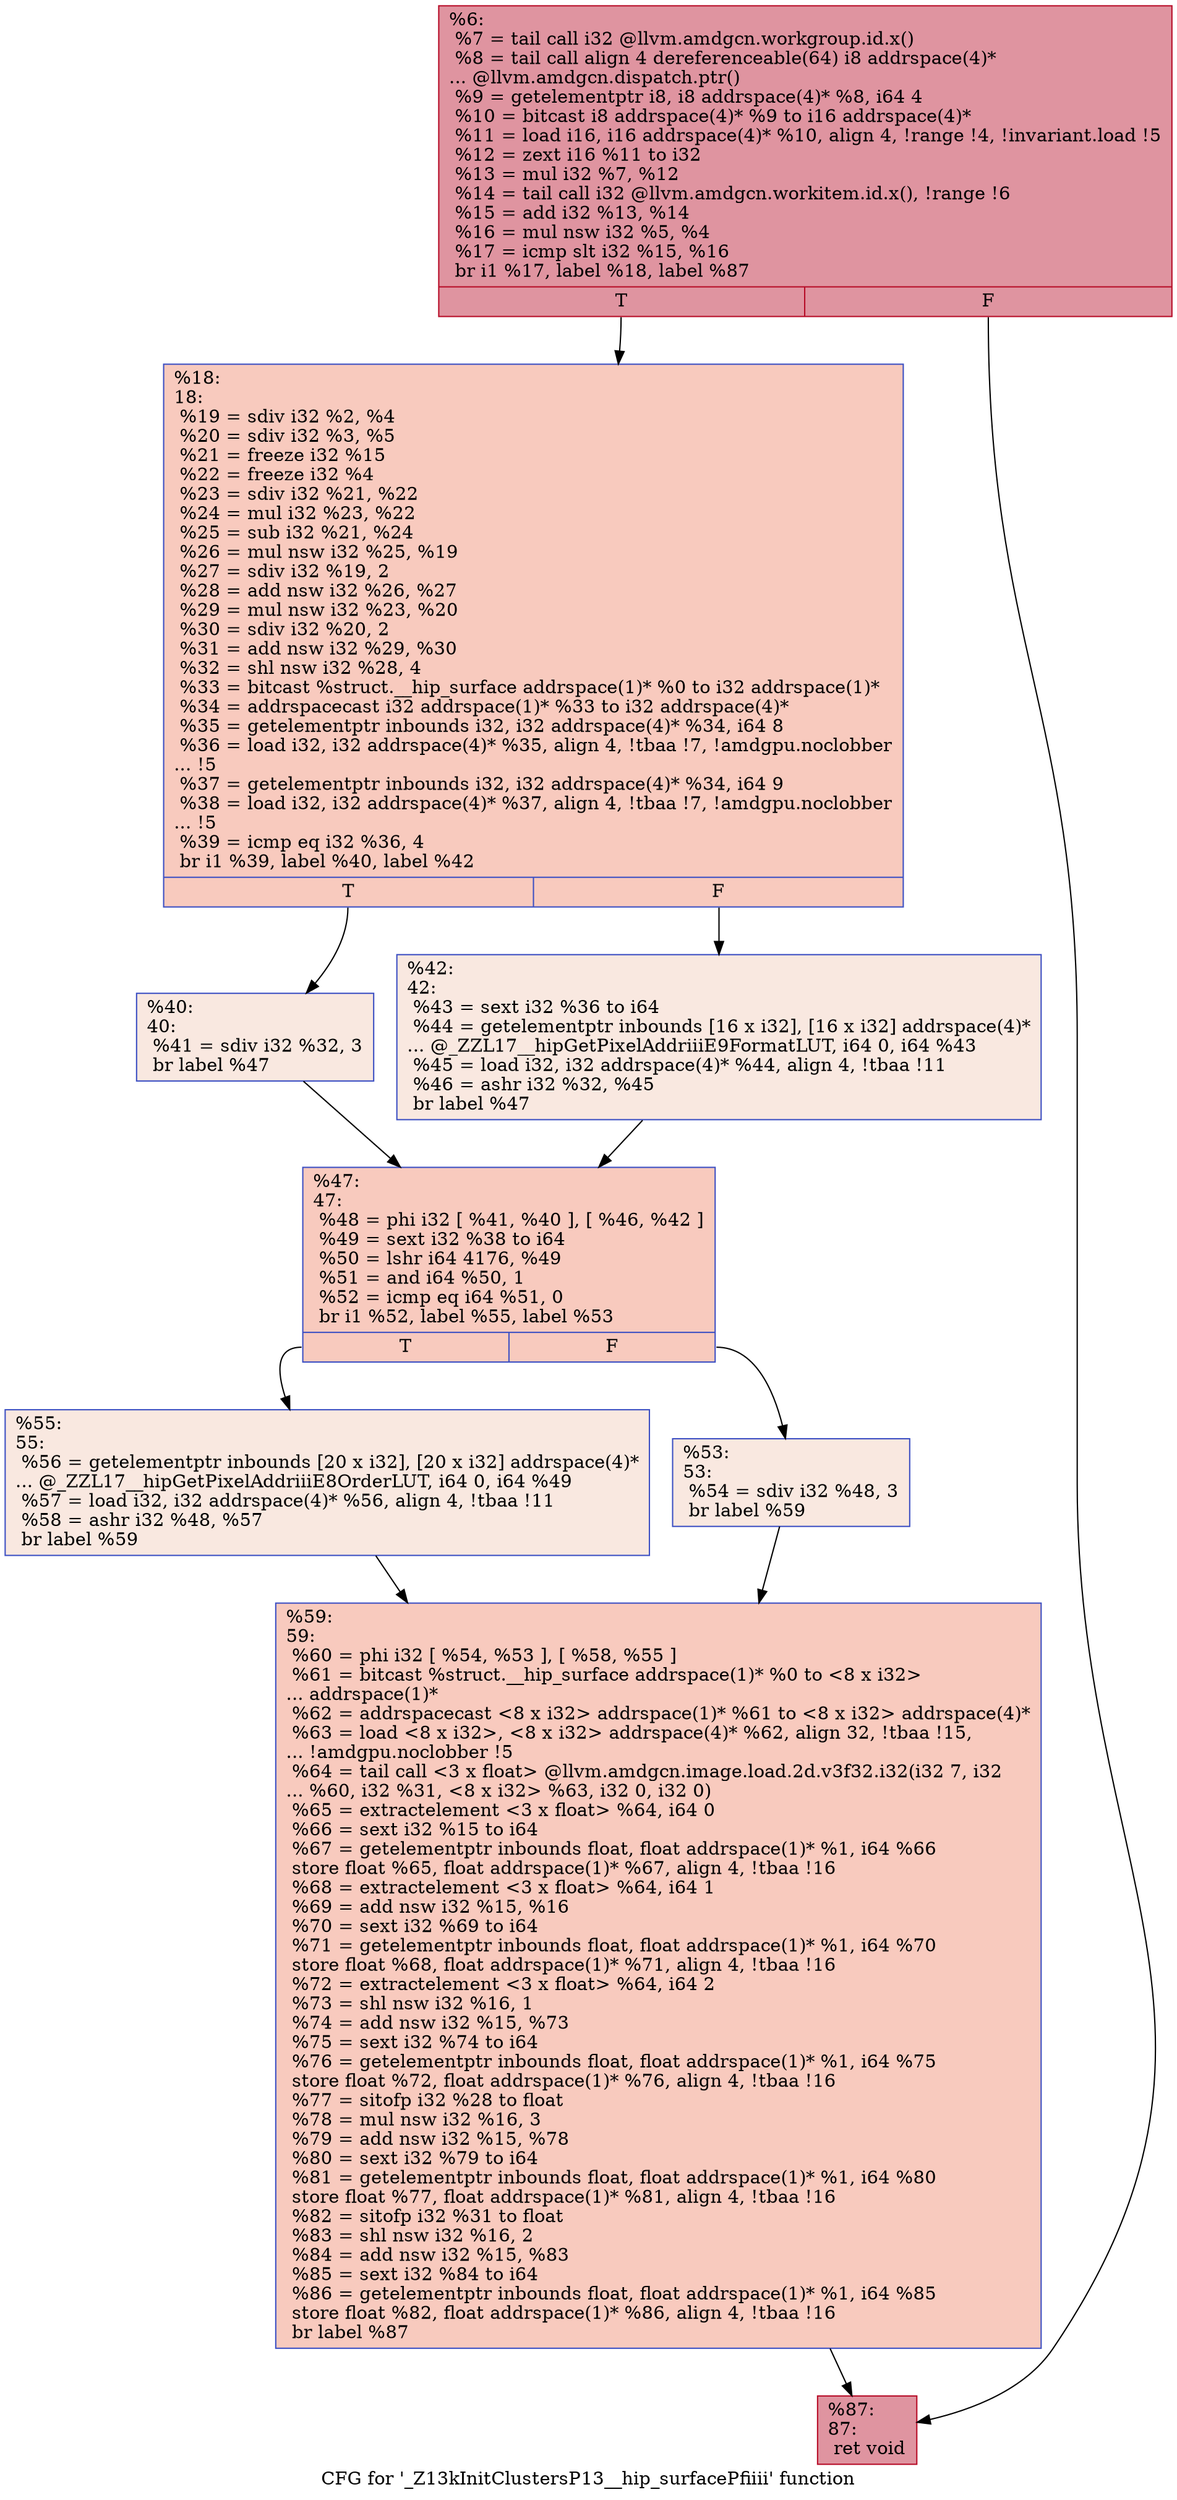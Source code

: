 digraph "CFG for '_Z13kInitClustersP13__hip_surfacePfiiii' function" {
	label="CFG for '_Z13kInitClustersP13__hip_surfacePfiiii' function";

	Node0x581f3e0 [shape=record,color="#b70d28ff", style=filled, fillcolor="#b70d2870",label="{%6:\l  %7 = tail call i32 @llvm.amdgcn.workgroup.id.x()\l  %8 = tail call align 4 dereferenceable(64) i8 addrspace(4)*\l... @llvm.amdgcn.dispatch.ptr()\l  %9 = getelementptr i8, i8 addrspace(4)* %8, i64 4\l  %10 = bitcast i8 addrspace(4)* %9 to i16 addrspace(4)*\l  %11 = load i16, i16 addrspace(4)* %10, align 4, !range !4, !invariant.load !5\l  %12 = zext i16 %11 to i32\l  %13 = mul i32 %7, %12\l  %14 = tail call i32 @llvm.amdgcn.workitem.id.x(), !range !6\l  %15 = add i32 %13, %14\l  %16 = mul nsw i32 %5, %4\l  %17 = icmp slt i32 %15, %16\l  br i1 %17, label %18, label %87\l|{<s0>T|<s1>F}}"];
	Node0x581f3e0:s0 -> Node0x5820d50;
	Node0x581f3e0:s1 -> Node0x5820de0;
	Node0x5820d50 [shape=record,color="#3d50c3ff", style=filled, fillcolor="#ef886b70",label="{%18:\l18:                                               \l  %19 = sdiv i32 %2, %4\l  %20 = sdiv i32 %3, %5\l  %21 = freeze i32 %15\l  %22 = freeze i32 %4\l  %23 = sdiv i32 %21, %22\l  %24 = mul i32 %23, %22\l  %25 = sub i32 %21, %24\l  %26 = mul nsw i32 %25, %19\l  %27 = sdiv i32 %19, 2\l  %28 = add nsw i32 %26, %27\l  %29 = mul nsw i32 %23, %20\l  %30 = sdiv i32 %20, 2\l  %31 = add nsw i32 %29, %30\l  %32 = shl nsw i32 %28, 4\l  %33 = bitcast %struct.__hip_surface addrspace(1)* %0 to i32 addrspace(1)*\l  %34 = addrspacecast i32 addrspace(1)* %33 to i32 addrspace(4)*\l  %35 = getelementptr inbounds i32, i32 addrspace(4)* %34, i64 8\l  %36 = load i32, i32 addrspace(4)* %35, align 4, !tbaa !7, !amdgpu.noclobber\l... !5\l  %37 = getelementptr inbounds i32, i32 addrspace(4)* %34, i64 9\l  %38 = load i32, i32 addrspace(4)* %37, align 4, !tbaa !7, !amdgpu.noclobber\l... !5\l  %39 = icmp eq i32 %36, 4\l  br i1 %39, label %40, label %42\l|{<s0>T|<s1>F}}"];
	Node0x5820d50:s0 -> Node0x5822990;
	Node0x5820d50:s1 -> Node0x5822a20;
	Node0x5822990 [shape=record,color="#3d50c3ff", style=filled, fillcolor="#f1ccb870",label="{%40:\l40:                                               \l  %41 = sdiv i32 %32, 3\l  br label %47\l}"];
	Node0x5822990 -> Node0x5822bf0;
	Node0x5822a20 [shape=record,color="#3d50c3ff", style=filled, fillcolor="#f1ccb870",label="{%42:\l42:                                               \l  %43 = sext i32 %36 to i64\l  %44 = getelementptr inbounds [16 x i32], [16 x i32] addrspace(4)*\l... @_ZZL17__hipGetPixelAddriiiE9FormatLUT, i64 0, i64 %43\l  %45 = load i32, i32 addrspace(4)* %44, align 4, !tbaa !11\l  %46 = ashr i32 %32, %45\l  br label %47\l}"];
	Node0x5822a20 -> Node0x5822bf0;
	Node0x5822bf0 [shape=record,color="#3d50c3ff", style=filled, fillcolor="#ef886b70",label="{%47:\l47:                                               \l  %48 = phi i32 [ %41, %40 ], [ %46, %42 ]\l  %49 = sext i32 %38 to i64\l  %50 = lshr i64 4176, %49\l  %51 = and i64 %50, 1\l  %52 = icmp eq i64 %51, 0\l  br i1 %52, label %55, label %53\l|{<s0>T|<s1>F}}"];
	Node0x5822bf0:s0 -> Node0x58233c0;
	Node0x5822bf0:s1 -> Node0x5823410;
	Node0x5823410 [shape=record,color="#3d50c3ff", style=filled, fillcolor="#f1ccb870",label="{%53:\l53:                                               \l  %54 = sdiv i32 %48, 3\l  br label %59\l}"];
	Node0x5823410 -> Node0x58235e0;
	Node0x58233c0 [shape=record,color="#3d50c3ff", style=filled, fillcolor="#f1ccb870",label="{%55:\l55:                                               \l  %56 = getelementptr inbounds [20 x i32], [20 x i32] addrspace(4)*\l... @_ZZL17__hipGetPixelAddriiiE8OrderLUT, i64 0, i64 %49\l  %57 = load i32, i32 addrspace(4)* %56, align 4, !tbaa !11\l  %58 = ashr i32 %48, %57\l  br label %59\l}"];
	Node0x58233c0 -> Node0x58235e0;
	Node0x58235e0 [shape=record,color="#3d50c3ff", style=filled, fillcolor="#ef886b70",label="{%59:\l59:                                               \l  %60 = phi i32 [ %54, %53 ], [ %58, %55 ]\l  %61 = bitcast %struct.__hip_surface addrspace(1)* %0 to \<8 x i32\>\l... addrspace(1)*\l  %62 = addrspacecast \<8 x i32\> addrspace(1)* %61 to \<8 x i32\> addrspace(4)*\l  %63 = load \<8 x i32\>, \<8 x i32\> addrspace(4)* %62, align 32, !tbaa !15,\l... !amdgpu.noclobber !5\l  %64 = tail call \<3 x float\> @llvm.amdgcn.image.load.2d.v3f32.i32(i32 7, i32\l... %60, i32 %31, \<8 x i32\> %63, i32 0, i32 0)\l  %65 = extractelement \<3 x float\> %64, i64 0\l  %66 = sext i32 %15 to i64\l  %67 = getelementptr inbounds float, float addrspace(1)* %1, i64 %66\l  store float %65, float addrspace(1)* %67, align 4, !tbaa !16\l  %68 = extractelement \<3 x float\> %64, i64 1\l  %69 = add nsw i32 %15, %16\l  %70 = sext i32 %69 to i64\l  %71 = getelementptr inbounds float, float addrspace(1)* %1, i64 %70\l  store float %68, float addrspace(1)* %71, align 4, !tbaa !16\l  %72 = extractelement \<3 x float\> %64, i64 2\l  %73 = shl nsw i32 %16, 1\l  %74 = add nsw i32 %15, %73\l  %75 = sext i32 %74 to i64\l  %76 = getelementptr inbounds float, float addrspace(1)* %1, i64 %75\l  store float %72, float addrspace(1)* %76, align 4, !tbaa !16\l  %77 = sitofp i32 %28 to float\l  %78 = mul nsw i32 %16, 3\l  %79 = add nsw i32 %15, %78\l  %80 = sext i32 %79 to i64\l  %81 = getelementptr inbounds float, float addrspace(1)* %1, i64 %80\l  store float %77, float addrspace(1)* %81, align 4, !tbaa !16\l  %82 = sitofp i32 %31 to float\l  %83 = shl nsw i32 %16, 2\l  %84 = add nsw i32 %15, %83\l  %85 = sext i32 %84 to i64\l  %86 = getelementptr inbounds float, float addrspace(1)* %1, i64 %85\l  store float %82, float addrspace(1)* %86, align 4, !tbaa !16\l  br label %87\l}"];
	Node0x58235e0 -> Node0x5820de0;
	Node0x5820de0 [shape=record,color="#b70d28ff", style=filled, fillcolor="#b70d2870",label="{%87:\l87:                                               \l  ret void\l}"];
}
